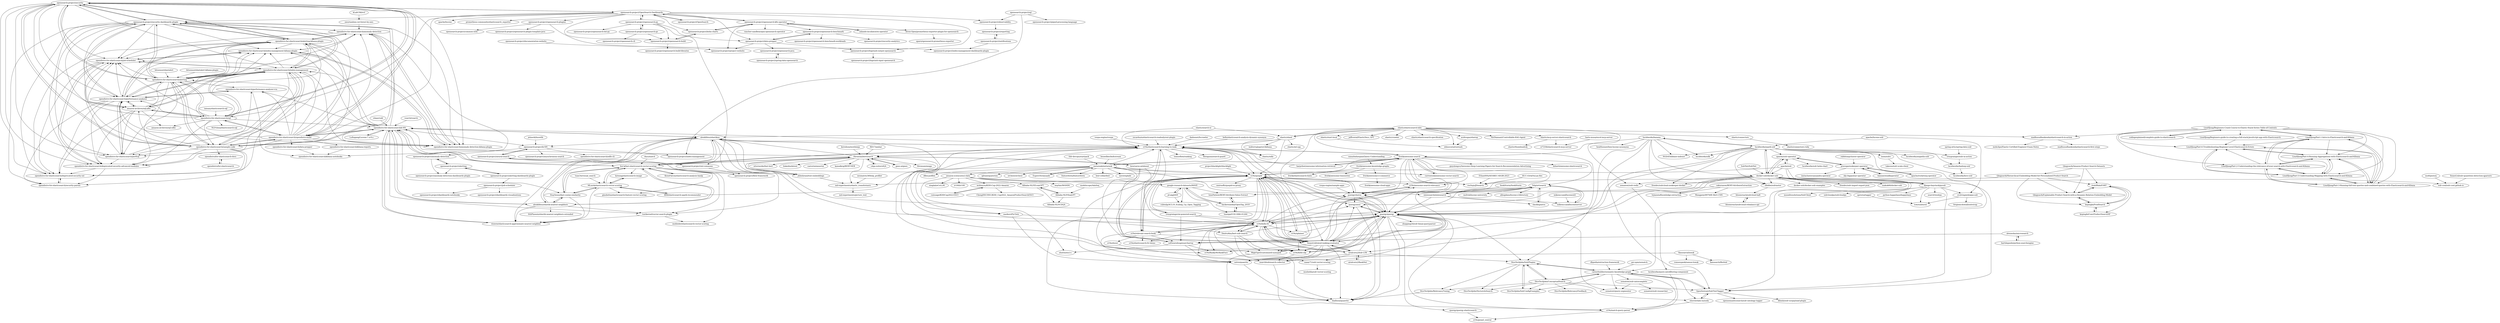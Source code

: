 digraph G {
"opensearch-project/security" -> "opensearch-project/security-dashboards-plugin"
"opensearch-project/security" -> "opendistro-for-elasticsearch/alerting"
"opensearch-project/security" -> "opendistro-for-elasticsearch/alerting-kibana-plugin"
"opensearch-project/security" -> "opendistro-for-elasticsearch/index-management"
"opensearch-project/security" -> "opendistro-for-elasticsearch/sql"
"opensearch-project/security" -> "opendistro-for-elasticsearch/deprecated-security-advanced-modules"
"opensearch-project/security" -> "opendistro-for-elasticsearch/opendistro-build"
"opensearch-project/security" -> "opendistro-for-elasticsearch/sample-code"
"opensearch-project/security" -> "opendistro-for-elasticsearch/performance-analyzer"
"opensearch-project/security" -> "opensearch-project/OpenSearch-Dashboards"
"opensearch-project/security" -> "amazon-archives/sql-jdbc"
"opensearch-project/security" -> "opendistro-for-elasticsearch/job-scheduler"
"opensearch-project/security" -> "opendistro-for-elasticsearch/anomaly-detection-kibana-plugin"
"opensearch-project/security" -> "opendistro-for-elasticsearch/perftop"
"opensearch-project/security" -> "opendistro-for-elasticsearch/deprecated-security-ssl"
"elastic/search-ui" -> "elastic/eland" ["e"=1]
"elastic/search-ui" -> "o19s/elasticsearch-learning-to-rank" ["e"=1]
"vdaas/vald" -> "opendistro-for-elasticsearch/k-NN" ["e"=1]
"banzaicloud/koperator" -> "pravega/zookeeper-operator" ["e"=1]
"pravega/zookeeper-operator" -> "banzaicloud/koperator" ["e"=1]
"pravega/zookeeper-operator" -> "apache/rocketmq-operator" ["e"=1]
"pravega/zookeeper-operator" -> "apache/solr-operator"
"pravega/zookeeper-operator" -> "instaclustr/cassandra-operator" ["e"=1]
"pravega/zookeeper-operator" -> "sky-big/pulsar-operator"
"rabbitmq/cluster-operator" -> "pravega/zookeeper-operator" ["e"=1]
"opendistro-for-elasticsearch/sample-code" -> "opendistro-for-elasticsearch/index-management"
"opendistro-for-elasticsearch/sample-code" -> "opendistro-for-elasticsearch/job-scheduler"
"opendistro-for-elasticsearch/sample-code" -> "opensearch-project/security-dashboards-plugin"
"opendistro-for-elasticsearch/sample-code" -> "opendistro-for-elasticsearch/performance-analyzer"
"opendistro-for-elasticsearch/sample-code" -> "opendistro-for-elasticsearch/opendistro-build"
"opendistro-for-elasticsearch/sample-code" -> "opendistro-for-elasticsearch/alerting-kibana-plugin"
"opendistro-for-elasticsearch/sample-code" -> "opendistro-for-elasticsearch/perftop"
"opendistro-for-elasticsearch/sample-code" -> "opendistro-for-elasticsearch/alerting"
"opendistro-for-elasticsearch/sample-code" -> "opensearch-project/security"
"opendistro-for-elasticsearch/sample-code" -> "opendistro-for-elasticsearch/deprecated-security-advanced-modules"
"opendistro-for-elasticsearch/sample-code" -> "amazon-archives/sql-jdbc"
"opendistro-for-elasticsearch/sample-code" -> "opendistro-for-elasticsearch/deprecated-security-ssl"
"opendistro-for-elasticsearch/sample-code" -> "opendistro-for-elasticsearch/index-management-kibana-plugin"
"opendistro-for-elasticsearch/sample-code" -> "opendistro/for-elasticsearch-docs"
"opendistro-for-elasticsearch/sample-code" -> "opendistro-for-elasticsearch/security-parent"
"zalando-incubator/es-operator" -> "opensearch-project/opensearch-k8s-operator" ["e"=1]
"elastic/eland" -> "elastic/elasticsearch-labs"
"elastic/eland" -> "elastic/ml-cpp"
"elastic/eland" -> "o19s/elasticsearch-learning-to-rank"
"elastic/eland" -> "o19s/quepid"
"elastic/eland" -> "walterra/jupyter2kibana"
"elastic/eland" -> "elastic/rally" ["e"=1]
"kzwang/elasticsearch-image" -> "MLnick/elasticsearch-vector-scoring" ["e"=1]
"cdqa-suite/cdQA" -> "Hironsan/bertsearch" ["e"=1]
"sscarduzio/elasticsearch-readonlyrest-plugin" -> "o19s/elasticsearch-learning-to-rank" ["e"=1]
"StaySense/fast-cosine-similarity" -> "MLnick/elasticsearch-vector-scoring"
"StaySense/fast-cosine-similarity" -> "alexklibisz/elastik-nearest-neighbors"
"StaySense/fast-cosine-similarity" -> "rixwew/elasticsearch-approximate-nearest-neighbor"
"StaySense/fast-cosine-similarity" -> "lior-k/fast-elasticsearch-vector-scoring"
"o19s/awesome-search-relevance" -> "querqy/chorus"
"iamazy/elasticsearch-sql" -> "opendistro-for-elasticsearch/sql" ["e"=1]
"opendistro-for-elasticsearch/sql" -> "amazon-archives/sql-jdbc"
"opendistro-for-elasticsearch/sql" -> "opendistro-for-elasticsearch/alerting"
"opendistro-for-elasticsearch/sql" -> "opendistro-for-elasticsearch/index-management"
"opendistro-for-elasticsearch/sql" -> "opendistro-for-elasticsearch/performance-analyzer"
"opendistro-for-elasticsearch/sql" -> "opensearch-project/security"
"opendistro-for-elasticsearch/sql" -> "opendistro-for-elasticsearch/job-scheduler"
"opendistro-for-elasticsearch/sql" -> "opensearch-project/security-dashboards-plugin"
"opendistro-for-elasticsearch/sql" -> "opendistro-for-elasticsearch/opendistro-build"
"opendistro-for-elasticsearch/sql" -> "opendistro-for-elasticsearch/alerting-kibana-plugin"
"opendistro-for-elasticsearch/sql" -> "opendistro-for-elasticsearch/deprecated-security-advanced-modules"
"opendistro-for-elasticsearch/sql" -> "opendistro-for-elasticsearch/index-management-kibana-plugin"
"opendistro-for-elasticsearch/sql" -> "opendistro-for-elasticsearch/sample-code"
"opendistro-for-elasticsearch/sql" -> "opendistro-for-elasticsearch/k-NN"
"opendistro-for-elasticsearch/sql" -> "NLPchina/elasticsearch-sql" ["e"=1]
"opendistro-for-elasticsearch/sql" -> "amazon-archives/sql-odbc"
"jelmerk/hnswlib" -> "opensearch-project/k-NN" ["e"=1]
"gnes-ai/gnes" -> "Hironsan/bertsearch" ["e"=1]
"lior-k/fast-elasticsearch-vector-scoring" -> "MLnick/elasticsearch-vector-scoring"
"lior-k/fast-elasticsearch-vector-scoring" -> "StaySense/fast-cosine-similarity"
"lior-k/fast-elasticsearch-vector-scoring" -> "alexklibisz/elastik-nearest-neighbors"
"lior-k/fast-elasticsearch-vector-scoring" -> "opendistro-for-elasticsearch/k-NN"
"lior-k/fast-elasticsearch-vector-scoring" -> "textkernel/vector-search-plugin"
"lior-k/fast-elasticsearch-vector-scoring" -> "alexklibisz/elastiknn"
"lior-k/fast-elasticsearch-vector-scoring" -> "o19s/elasticsearch-learning-to-rank"
"lior-k/fast-elasticsearch-vector-scoring" -> "muhleder/elasticsearch-vector-scoring"
"lior-k/fast-elasticsearch-vector-scoring" -> "ginobefun/elasticsearch-feature-vector-scoring"
"lior-k/fast-elasticsearch-vector-scoring" -> "kzwang/elasticsearch-image" ["e"=1]
"lior-k/fast-elasticsearch-vector-scoring" -> "Hironsan/bertsearch"
"lior-k/fast-elasticsearch-vector-scoring" -> "jtibshirani/text-embeddings"
"lior-k/fast-elasticsearch-vector-scoring" -> "KennFalcon/elasticsearch-analysis-hanlp" ["e"=1]
"alexklibisz/elastik-nearest-neighbors" -> "StaySense/fast-cosine-similarity"
"alexklibisz/elastik-nearest-neighbors" -> "textkernel/vector-search-plugin"
"alexklibisz/elastik-nearest-neighbors" -> "SthPhoenix/elastik-nearest-neighbors-extended"
"alexklibisz/elastik-nearest-neighbors" -> "opendistro-for-elasticsearch/k-NN"
"alexklibisz/elastik-nearest-neighbors" -> "alexklibisz/elastiknn"
"alexklibisz/elastik-nearest-neighbors" -> "rixwew/elasticsearch-approximate-nearest-neighbor"
"alexklibisz/elastik-nearest-neighbors" -> "lior-k/fast-elasticsearch-vector-scoring"
"vearch/vearch" -> "opendistro-for-elasticsearch/k-NN" ["e"=1]
"QingyaoAi/Amazon-Product-Search-Datasets" -> "utahIRlab/ESRT"
"QingyaoAi/Amazon-Product-Search-Datasets" -> "QingyaoAi/Hierarchical-Embedding-Model-for-Personalized-Product-Search"
"QingyaoAi/Amazon-Product-Search-Datasets" -> "QingyaoAi/Explainable-Product-Search-with-a-Dynamic-Relation-Embedding-Model"
"sakuranew/BERT-AttributeExtraction" -> "lvjianxin/Knowledge-extraction"
"sakuranew/BERT-AttributeExtraction" -> "lonePatient/BERT-Attribute-Value-Extract"
"sakuranew/BERT-AttributeExtraction" -> "Wangpeiyi9979/IE-Bert-CNN" ["e"=1]
"o19s/hello-ltr" -> "querqy/querqy"
"o19s/hello-ltr" -> "mitre/quaerite"
"o19s/hello-ltr" -> "o19s/elasticsearch-ltr-demo"
"o19s/hello-ltr" -> "tballison/quaerite"
"o19s/hello-ltr" -> "airalcorn2/Solr-LTR"
"o19s/hello-ltr" -> "SeaseLtd/rated-ranking-evaluator"
"o19s/hello-ltr" -> "o19s/RankyMcRankFace"
"o19s/hello-ltr" -> "o19s/quepid"
"o19s/hello-ltr" -> "o19s/hello-nlp"
"o19s/hello-ltr" -> "o19s/splainer"
"o19s/hello-ltr" -> "o19s/relevant-search-book"
"o19s/hello-ltr" -> "querqy/chorus"
"o19s/hello-ltr" -> "DmitryKey/bert-solr-search"
"o19s/hello-ltr" -> "querqy/smui"
"lucidworks/banana" -> "lucidworks/silk"
"lucidworks/banana" -> "lucidworks/spark-solr"
"lucidworks/banana" -> "NGDATA/hbase-indexer" ["e"=1]
"lucidworks/banana" -> "docker-solr/docker-solr"
"lucidworks/banana" -> "tflobbe/solrmeter"
"lucidworks/banana" -> "DiceTechJobs/SolrPlugins"
"lucidworks/banana" -> "OpenSextant/SolrTextTagger"
"lucidworks/banana" -> "healthonnet/hon-lucene-synonyms"
"lucidworks/banana" -> "sematext/solr-redis"
"kLabUM/rrcf" -> "aws/random-cut-forest-by-aws" ["e"=1]
"apresta/tagger" -> "tow/sunburnt" ["e"=1]
"LuXugang/Lucene-7.x-9.x" -> "opendistro-for-elasticsearch/k-NN" ["e"=1]
"flaxsearch/luwak" -> "romseygeek/samza-luwak"
"flaxsearch/luwak" -> "mitre/quaerite"
"flaxsearch/luwak" -> "flaxsearch/BioSolr"
"opendistro-for-elasticsearch/index-management" -> "opendistro-for-elasticsearch/job-scheduler"
"opendistro-for-elasticsearch/index-management" -> "opendistro-for-elasticsearch/index-management-kibana-plugin"
"opendistro-for-elasticsearch/index-management" -> "opendistro-for-elasticsearch/alerting-kibana-plugin"
"opendistro-for-elasticsearch/index-management" -> "opendistro-for-elasticsearch/performance-analyzer"
"opendistro-for-elasticsearch/index-management" -> "opendistro-for-elasticsearch/anomaly-detection-kibana-plugin"
"opendistro-for-elasticsearch/index-management" -> "opendistro-for-elasticsearch/alerting"
"opendistro-for-elasticsearch/index-management" -> "opendistro-for-elasticsearch/deprecated-security-advanced-modules"
"opendistro-for-elasticsearch/index-management" -> "opensearch-project/security-dashboards-plugin"
"opendistro-for-elasticsearch/index-management" -> "amazon-archives/sql-jdbc"
"opendistro-for-elasticsearch/index-management" -> "opendistro-for-elasticsearch/perftop"
"opendistro-for-elasticsearch/index-management" -> "opendistro-for-elasticsearch/deprecated-security-ssl"
"opendistro-for-elasticsearch/index-management" -> "opendistro-for-elasticsearch/sample-code"
"apache/solr-operator" -> "lucidworks/solr-helm-chart"
"apache/solr-operator" -> "pravega/zookeeper-operator"
"apache/solr-operator" -> "docker-solr/docker-solr"
"apache/solr-operator" -> "apache/solr" ["e"=1]
"opendistro-for-elasticsearch/deprecated-security-advanced-modules" -> "opendistro-for-elasticsearch/security-parent"
"opendistro-for-elasticsearch/deprecated-security-advanced-modules" -> "opendistro-for-elasticsearch/job-scheduler"
"opendistro-for-elasticsearch/deprecated-security-advanced-modules" -> "opendistro-for-elasticsearch/deprecated-security-ssl"
"o19s/quepid" -> "querqy/querqy"
"o19s/quepid" -> "querqy/chorus"
"o19s/quepid" -> "SeaseLtd/rated-ranking-evaluator"
"o19s/quepid" -> "o19s/splainer"
"o19s/quepid" -> "o19s/hello-nlp"
"o19s/quepid" -> "o19s/hello-ltr"
"o19s/quepid" -> "querqy/smui"
"o19s/quepid" -> "mitre/quaerite"
"o19s/quepid" -> "tballison/quaerite"
"o19s/quepid" -> "o19s/relevant-search-book"
"o19s/quepid" -> "softwaredoug/searcharray"
"o19s/quepid" -> "smirnoffs/quepid-es-proxy"
"o19s/quepid" -> "treygrainger/ai-powered-search"
"o19s/quepid" -> "DmitryKey/bert-solr-search"
"o19s/quepid" -> "o19s/awesome-search-relevance"
"vespa-engine/sample-apps" -> "querqy/chorus" ["e"=1]
"amazon-archives/sql-jdbc" -> "opendistro-for-elasticsearch/job-scheduler"
"amazon-archives/sql-jdbc" -> "amazon-archives/sql-odbc"
"amazon-archives/sql-jdbc" -> "opendistro-for-elasticsearch/deprecated-security-advanced-modules"
"amazon-archives/sql-jdbc" -> "opendistro-for-elasticsearch/index-management-kibana-plugin"
"amazon-archives/sql-jdbc" -> "opendistro-for-elasticsearch/sql"
"amazon-archives/sql-jdbc" -> "opendistro-for-elasticsearch/perftop"
"amazon-archives/sql-jdbc" -> "opendistro-for-elasticsearch/deprecated-security-ssl"
"amazon-archives/sql-jdbc" -> "opendistro-for-elasticsearch/index-management"
"amazon-archives/sql-jdbc" -> "opendistro-for-elasticsearch/performance-analyzer"
"QingyaoAi/Hierarchical-Embedding-Model-for-Personalized-Product-Search" -> "QingyaoAi/Explainable-Product-Search-with-a-Dynamic-Relation-Embedding-Model"
"QingyaoAi/Hierarchical-Embedding-Model-for-Personalized-Product-Search" -> "kepingbi/ProdSearch"
"QingyaoAi/Hierarchical-Embedding-Model-for-Personalized-Product-Search" -> "utahIRlab/ESRT"
"QingyaoAi/Hierarchical-Embedding-Model-for-Personalized-Product-Search" -> "rucliujn/JDsearch"
"apache/rocketmq-operator" -> "pravega/zookeeper-operator" ["e"=1]
"airalcorn2/Solr-LTR" -> "o19s/hello-ltr"
"airalcorn2/Solr-LTR" -> "mitre/quaerite"
"airalcorn2/Solr-LTR" -> "querqy/querqy"
"airalcorn2/Solr-LTR" -> "saaay71/solr-vector-scoring"
"airalcorn2/Solr-LTR" -> "SeaseLtd/rated-ranking-evaluator"
"airalcorn2/Solr-LTR" -> "airalcorn2/RankNet" ["e"=1]
"airalcorn2/Solr-LTR" -> "DiceTechJobs/SolrPlugins"
"opendistro-for-elasticsearch/alerting" -> "opendistro-for-elasticsearch/alerting-kibana-plugin"
"opendistro-for-elasticsearch/alerting" -> "opensearch-project/security-dashboards-plugin"
"opendistro-for-elasticsearch/alerting" -> "opendistro-for-elasticsearch/index-management"
"opendistro-for-elasticsearch/alerting" -> "opendistro-for-elasticsearch/performance-analyzer"
"opendistro-for-elasticsearch/alerting" -> "opensearch-project/security"
"opendistro-for-elasticsearch/alerting" -> "amazon-archives/sql-jdbc"
"opendistro-for-elasticsearch/alerting" -> "opendistro-for-elasticsearch/job-scheduler"
"opendistro-for-elasticsearch/alerting" -> "opendistro-for-elasticsearch/sql"
"opendistro-for-elasticsearch/alerting" -> "opendistro-for-elasticsearch/anomaly-detection"
"opendistro-for-elasticsearch/alerting" -> "opendistro-for-elasticsearch/deprecated-security-advanced-modules"
"opendistro-for-elasticsearch/alerting" -> "opendistro-for-elasticsearch/anomaly-detection-kibana-plugin"
"opendistro-for-elasticsearch/alerting" -> "opendistro-for-elasticsearch/index-management-kibana-plugin"
"opendistro-for-elasticsearch/alerting" -> "opendistro-for-elasticsearch/sample-code"
"opendistro-for-elasticsearch/alerting" -> "opendistro-for-elasticsearch/perftop"
"opendistro-for-elasticsearch/alerting" -> "opendistro-for-elasticsearch/performance-analyzer-rca"
"opendistro-for-elasticsearch/alerting-kibana-plugin" -> "opendistro-for-elasticsearch/alerting"
"opendistro-for-elasticsearch/alerting-kibana-plugin" -> "opensearch-project/security-dashboards-plugin"
"opendistro-for-elasticsearch/alerting-kibana-plugin" -> "opendistro-for-elasticsearch/index-management"
"opendistro-for-elasticsearch/alerting-kibana-plugin" -> "opendistro-for-elasticsearch/anomaly-detection"
"opendistro-for-elasticsearch/alerting-kibana-plugin" -> "opendistro-for-elasticsearch/deprecated-security-ssl"
"opendistro-for-elasticsearch/alerting-kibana-plugin" -> "opendistro-for-elasticsearch/job-scheduler"
"opendistro-for-elasticsearch/alerting-kibana-plugin" -> "opendistro-for-elasticsearch/performance-analyzer"
"opendistro-for-elasticsearch/alerting-kibana-plugin" -> "opendistro-for-elasticsearch/index-management-kibana-plugin"
"opendistro-for-elasticsearch/alerting-kibana-plugin" -> "opensearch-project/security"
"opendistro-for-elasticsearch/alerting-kibana-plugin" -> "opendistro-for-elasticsearch/anomaly-detection-kibana-plugin"
"opensearch-project/security-dashboards-plugin" -> "opensearch-project/security"
"opensearch-project/security-dashboards-plugin" -> "opendistro-for-elasticsearch/alerting-kibana-plugin"
"opensearch-project/security-dashboards-plugin" -> "opendistro-for-elasticsearch/alerting"
"opensearch-project/security-dashboards-plugin" -> "opendistro-for-elasticsearch/deprecated-security-advanced-modules"
"opensearch-project/security-dashboards-plugin" -> "opendistro-for-elasticsearch/index-management"
"opensearch-project/security-dashboards-plugin" -> "opendistro-for-elasticsearch/performance-analyzer"
"opensearch-project/security-dashboards-plugin" -> "opendistro-for-elasticsearch/job-scheduler"
"opensearch-project/security-dashboards-plugin" -> "opendistro-for-elasticsearch/sample-code"
"opensearch-project/security-dashboards-plugin" -> "opendistro-for-elasticsearch/deprecated-security-ssl"
"opensearch-project/security-dashboards-plugin" -> "opendistro-for-elasticsearch/perftop"
"opensearch-project/security-dashboards-plugin" -> "opendistro-for-elasticsearch/anomaly-detection-kibana-plugin"
"opensearch-project/security-dashboards-plugin" -> "opendistro-for-elasticsearch/index-management-kibana-plugin"
"opensearch-project/security-dashboards-plugin" -> "opendistro-for-elasticsearch/security-parent"
"opensearch-project/security-dashboards-plugin" -> "amazon-archives/sql-jdbc"
"opensearch-project/security-dashboards-plugin" -> "opendistro-for-elasticsearch/anomaly-detection"
"opendistro-for-elasticsearch/opendistro-build" -> "opendistro-for-elasticsearch/sample-code"
"opendistro-for-elasticsearch/opendistro-build" -> "opendistro-for-elasticsearch/index-management"
"opendistro-for-elasticsearch/opendistro-build" -> "opensearch-project/security"
"opendistro-for-elasticsearch/opendistro-build" -> "opensearch-project/security-dashboards-plugin"
"opendistro-for-elasticsearch/opendistro-build" -> "opendistro-for-elasticsearch/anomaly-detection"
"opendistro-for-elasticsearch/opendistro-build" -> "opendistro-for-elasticsearch/anomaly-detection-kibana-plugin"
"opendistro-for-elasticsearch/opendistro-build" -> "opendistro-for-elasticsearch/sql"
"opendistro-for-elasticsearch/opendistro-build" -> "opendistro-for-elasticsearch/performance-analyzer-rca"
"opendistro-for-elasticsearch/opendistro-build" -> "opendistro-for-elasticsearch/perftop"
"opendistro-for-elasticsearch/opendistro-build" -> "opendistro-for-elasticsearch/alerting-kibana-plugin"
"opendistro-for-elasticsearch/opendistro-build" -> "opendistro-for-elasticsearch/k-NN"
"opendistro-for-elasticsearch/opendistro-build" -> "opendistro-for-elasticsearch/performance-analyzer"
"opendistro-for-elasticsearch/opendistro-build" -> "opendistro-for-elasticsearch/kibana-reports"
"opendistro-for-elasticsearch/opendistro-build" -> "opendistro-for-elasticsearch/alerting"
"opendistro-for-elasticsearch/opendistro-build" -> "opendistro-for-elasticsearch/data-prepper"
"textkernel/vector-search-plugin" -> "muhleder/elasticsearch-vector-scoring"
"textkernel/vector-search-plugin" -> "rixwew/elasticsearch-approximate-nearest-neighbor"
"opendistro/for-elasticsearch-docs" -> "opendistro/for-elasticsearch"
"rixwew/elasticsearch-approximate-nearest-neighbor" -> "opendistro-for-elasticsearch/k-NN"
"opendistro-for-elasticsearch/k-NN" -> "alexklibisz/elastiknn"
"opendistro-for-elasticsearch/k-NN" -> "rixwew/elasticsearch-approximate-nearest-neighbor"
"opendistro-for-elasticsearch/k-NN" -> "opendistro-for-elasticsearch/index-management-kibana-plugin"
"opendistro-for-elasticsearch/k-NN" -> "alexklibisz/elastik-nearest-neighbors"
"opendistro-for-elasticsearch/k-NN" -> "opendistro-for-elasticsearch/anomaly-detection-kibana-plugin"
"opendistro-for-elasticsearch/k-NN" -> "opendistro-for-elasticsearch/index-management"
"opendistro-for-elasticsearch/k-NN" -> "opendistro-for-elasticsearch/job-scheduler"
"opendistro-for-elasticsearch/k-NN" -> "opensearch-project/k-NN"
"opendistro-for-elasticsearch/k-NN" -> "textkernel/vector-search-plugin"
"opendistro-for-elasticsearch/k-NN" -> "StaySense/fast-cosine-similarity"
"opendistro-for-elasticsearch/k-NN" -> "lior-k/fast-elasticsearch-vector-scoring"
"opendistro-for-elasticsearch/k-NN" -> "opendistro-for-elasticsearch/anomaly-detection"
"opendistro-for-elasticsearch/k-NN" -> "LuXugang/Lucene-7.x-9.x" ["e"=1]
"opendistro-for-elasticsearch/k-NN" -> "opendistro-for-elasticsearch/opendistro-build"
"opendistro-for-elasticsearch/k-NN" -> "opendistro-for-elasticsearch/performance-analyzer-rca"
"sanazbahargam/Query-Understanding" -> "frutik/awesome-knowledge-graphs"
"mitre/quaerite" -> "tballison/quaerite"
"jtibshirani/text-embeddings" -> "Hironsan/bertsearch"
"jtibshirani/text-embeddings" -> "md-experiments/elastic_transformers"
"jtibshirani/text-embeddings" -> "opendistro-for-elasticsearch/k-NN"
"inoio/solrs" -> "takezoe/solr-scala-client"
"opendistro-for-elasticsearch/index-management-kibana-plugin" -> "opendistro-for-elasticsearch/job-scheduler"
"opendistro-for-elasticsearch/index-management-kibana-plugin" -> "opendistro-for-elasticsearch/anomaly-detection-kibana-plugin"
"opendistro-for-elasticsearch/performance-analyzer" -> "opendistro-for-elasticsearch/perftop"
"opendistro-for-elasticsearch/performance-analyzer" -> "opendistro-for-elasticsearch/job-scheduler"
"opendistro-for-elasticsearch/performance-analyzer" -> "opendistro-for-elasticsearch/performance-analyzer-rca"
"opendistro-for-elasticsearch/performance-analyzer" -> "opendistro-for-elasticsearch/deprecated-security-advanced-modules"
"opendistro-for-elasticsearch/performance-analyzer" -> "opendistro-for-elasticsearch/index-management"
"opendistro-for-elasticsearch/performance-analyzer" -> "opendistro-for-elasticsearch/alerting-kibana-plugin"
"opendistro-for-elasticsearch/performance-analyzer" -> "opendistro-for-elasticsearch/alerting"
"opendistro-for-elasticsearch/performance-analyzer" -> "opendistro-for-elasticsearch/deprecated-security-ssl"
"opendistro-for-elasticsearch/performance-analyzer" -> "amazon-archives/sql-jdbc"
"opendistro-for-elasticsearch/performance-analyzer" -> "opensearch-project/security-dashboards-plugin"
"opendistro-for-elasticsearch/performance-analyzer" -> "opendistro-for-elasticsearch/index-management-kibana-plugin"
"opendistro-for-elasticsearch/performance-analyzer" -> "opendistro-for-elasticsearch/security-parent"
"opendistro-for-elasticsearch/perftop" -> "opendistro-for-elasticsearch/performance-analyzer"
"opendistro-for-elasticsearch/perftop" -> "opendistro-for-elasticsearch/job-scheduler"
"opendistro-for-elasticsearch/perftop" -> "opendistro-for-elasticsearch/deprecated-security-advanced-modules"
"opendistro-for-elasticsearch/perftop" -> "opendistro-for-elasticsearch/performance-analyzer-rca"
"opendistro-for-elasticsearch/deprecated-security-ssl" -> "opendistro-for-elasticsearch/security-parent"
"opendistro-for-elasticsearch/job-scheduler" -> "opendistro-for-elasticsearch/index-management-kibana-plugin"
"opendistro-for-elasticsearch/job-scheduler" -> "opendistro-for-elasticsearch/deprecated-security-advanced-modules"
"opendistro-for-elasticsearch/job-scheduler" -> "opendistro-for-elasticsearch/deprecated-security-ssl"
"opendistro-for-elasticsearch/job-scheduler" -> "opendistro-for-elasticsearch/index-management"
"opendistro/for-elasticsearch" -> "opendistro/for-elasticsearch-docs"
"searchhub/search-collector" -> "o19s/match-query-parser"
"SeaseLtd/rated-ranking-evaluator" -> "querqy/querqy"
"SeaseLtd/rated-ranking-evaluator" -> "mitre/quaerite"
"SeaseLtd/rated-ranking-evaluator" -> "o19s/quepid"
"SeaseLtd/rated-ranking-evaluator" -> "searchhub/search-collector"
"SeaseLtd/rated-ranking-evaluator" -> "o19s/hello-ltr"
"SeaseLtd/rated-ranking-evaluator" -> "tballison/quaerite"
"SeaseLtd/rated-ranking-evaluator" -> "o19s/RankyMcRankFace"
"SeaseLtd/rated-ranking-evaluator" -> "o19s/hello-nlp"
"SeaseLtd/rated-ranking-evaluator" -> "o19s/awesome-search-relevance"
"SeaseLtd/rated-ranking-evaluator" -> "querqy/chorus"
"SeaseLtd/rated-ranking-evaluator" -> "querqy/smui"
"SeaseLtd/rated-ranking-evaluator" -> "MighTguY/customized-symspell"
"SeaseLtd/rated-ranking-evaluator" -> "airalcorn2/Solr-LTR"
"querqy/smui" -> "tballison/quaerite"
"querqy/smui" -> "querqy/querqy"
"lumiqai/UOI-1806.01264" -> "hackerxiaobai/OpenTag_2019"
"SeaseLtd/solr-quantities-detection-qparsers" -> "solr-cool/solr-cool.github.io"
"opendistro-for-elasticsearch/security-parent" -> "opendistro-for-elasticsearch/deprecated-security-ssl"
"opendistro-for-elasticsearch/anomaly-detection" -> "opendistro-for-elasticsearch/anomaly-detection-kibana-plugin"
"opendistro-for-elasticsearch/anomaly-detection" -> "opendistro-for-elasticsearch/kibana-notebooks"
"opendistro-for-elasticsearch/anomaly-detection" -> "opendistro-for-elasticsearch/alerting-kibana-plugin"
"opendistro-for-elasticsearch/anomaly-detection" -> "opendistro-for-elasticsearch/job-scheduler"
"opendistro-for-elasticsearch/anomaly-detection" -> "opendistro-for-elasticsearch/index-management-kibana-plugin"
"Hironsan/bertsearch" -> "koursaros-ai/nboost" ["e"=1]
"Hironsan/bertsearch" -> "jtibshirani/text-embeddings"
"Hironsan/bertsearch" -> "gnes-ai/gnes" ["e"=1]
"Hironsan/bertsearch" -> "md-experiments/elastic_transformers"
"Hironsan/bertsearch" -> "alexklibisz/elastiknn"
"Hironsan/bertsearch" -> "o19s/elasticsearch-learning-to-rank"
"Hironsan/bertsearch" -> "opendistro-for-elasticsearch/k-NN"
"Hironsan/bertsearch" -> "Hironsan/anago" ["e"=1]
"Hironsan/bertsearch" -> "utterworks/fast-bert" ["e"=1]
"Hironsan/bertsearch" -> "linkedin/detext" ["e"=1]
"Hironsan/bertsearch" -> "lior-k/fast-elasticsearch-vector-scoring"
"Hironsan/bertsearch" -> "castorini/anserini" ["e"=1]
"Hironsan/bertsearch" -> "kamalkraj/BERT-NER" ["e"=1]
"Hironsan/bertsearch" -> "cdqa-suite/cdQA" ["e"=1]
"Hironsan/bertsearch" -> "DmitryKey/bert-solr-search"
"koursaros-ai/nboost" -> "Hironsan/bertsearch" ["e"=1]
"koursaros-ai/nboost" -> "md-experiments/elastic_transformers" ["e"=1]
"koursaros-ai/nboost" -> "MighTguY/customized-symspell" ["e"=1]
"koursaros-ai/nboost" -> "SeaseLtd/rated-ranking-evaluator" ["e"=1]
"koursaros-ai/nboost" -> "o19s/elasticsearch-learning-to-rank" ["e"=1]
"Yelp/nrtsearch" -> "mikemccand/luceneserver"
"Yelp/nrtsearch" -> "nixiesearch/nixiesearch"
"Yelp/nrtsearch" -> "msfroh/lucene-university"
"Yelp/nrtsearch" -> "slackhq/astra"
"Yelp/nrtsearch" -> "albogdano/lucene-s3directory"
"Yelp/nrtsearch" -> "querqy/chorus"
"Yelp/nrtsearch" -> "querqy/querqy"
"django-haystack/pysolr" -> "tow/sunburnt"
"django-haystack/pysolr" -> "docker-solr/docker-solr"
"django-haystack/pysolr" -> "search5/solrpy"
"django-haystack/pysolr" -> "evolvingweb/ajax-solr"
"django-haystack/pysolr" -> "moonlitesolutions/SolrClient"
"django-haystack/pysolr" -> "OpenSextant/SolrTextTagger"
"django-haystack/pysolr" -> "solrcloudpy/solrcloudpy"
"django-haystack/pysolr" -> "python-happybase/happybase" ["e"=1]
"metarank/metarank" -> "frutik/awesome-search"
"metarank/metarank" -> "nixiesearch/nixiesearch"
"metarank/metarank" -> "o19s/elasticsearch-learning-to-rank"
"metarank/metarank" -> "EsperoTech/yaade" ["e"=1]
"metarank/metarank" -> "o19s/quepid"
"metarank/metarank" -> "currentslab/awesome-vector-search" ["e"=1]
"metarank/metarank" -> "featureform/featureform" ["e"=1]
"metarank/metarank" -> "beir-cellar/beir" ["e"=1]
"metarank/metarank" -> "amazon-science/esci-data"
"metarank/metarank" -> "naver/splade" ["e"=1]
"metarank/metarank" -> "SeaseLtd/rated-ranking-evaluator"
"metarank/metarank" -> "dflex-js/dflex" ["e"=1]
"metarank/metarank" -> "qdrant/quaterion" ["e"=1]
"metarank/metarank" -> "markovi/PyClick" ["e"=1]
"metarank/metarank" -> "orchest/orchest" ["e"=1]
"markovi/PyClick" -> "o19s/hello-ltr" ["e"=1]
"markovi/PyClick" -> "mitre/quaerite" ["e"=1]
"alexklibisz/elastiknn" -> "opendistro-for-elasticsearch/k-NN"
"alexklibisz/elastiknn" -> "alexklibisz/elastik-nearest-neighbors"
"alexklibisz/elastiknn" -> "opensearch-project/k-NN"
"alexklibisz/elastiknn" -> "rixwew/elasticsearch-approximate-nearest-neighbor"
"alexklibisz/elastiknn" -> "o19s/quepid"
"alexklibisz/elastiknn" -> "o19s/hello-nlp"
"alexklibisz/elastiknn" -> "textkernel/vector-search-plugin"
"alexklibisz/elastiknn" -> "o19s/hello-ltr"
"alexklibisz/elastiknn" -> "lior-k/fast-elasticsearch-vector-scoring"
"alexklibisz/elastiknn" -> "o19s/elasticsearch-learning-to-rank"
"alexklibisz/elastiknn" -> "StaySense/fast-cosine-similarity"
"alexklibisz/elastiknn" -> "querqy/querqy"
"bartdegoede/python-searchengine" -> "alexmolas/microsearch"
"treygrainger/ai-powered-search" -> "o19s/quepid"
"treygrainger/ai-powered-search" -> "o19s/hello-ltr"
"treygrainger/ai-powered-search" -> "softwaredoug/searcharray"
"treygrainger/ai-powered-search" -> "SeaseLtd/rated-ranking-evaluator"
"md-experiments/elastic_transformers" -> "md-experiments/picture_text"
"lucidworks/spark-solr" -> "lucidworks/banana"
"lucidworks/spark-solr" -> "lucidworks/hive-solr"
"lucidworks/spark-solr" -> "lucidworks/hadoop-solr"
"lucidworks/spark-solr" -> "docker-solr/docker-solr"
"lucidworks/spark-solr" -> "querqy/querqy"
"lucidworks/spark-solr" -> "NGDATA/hbase-indexer" ["e"=1]
"lucidworks/spark-solr" -> "treygrainger/solr-in-action"
"lucidworks/spark-solr" -> "apache/solr-operator"
"lucidworks/spark-solr" -> "tflobbe/solrmeter"
"lucidworks/spark-solr" -> "lucidworks/zeppelin-solr"
"lucidworks/spark-solr" -> "inoio/solrs"
"lucidworks/spark-solr" -> "OpenSextant/SolrTextTagger"
"lucidworks/spark-solr" -> "airalcorn2/Solr-LTR"
"lucidworks/spark-solr" -> "lucidworks/silk"
"lucidworks/spark-solr" -> "freedev/solrcloud-zookeeper-docker"
"utahIRlab/ESRT" -> "QingyaoAi/Explainable-Product-Search-with-a-Dynamic-Relation-Embedding-Model"
"utahIRlab/ESRT" -> "kepingbi/ProdSearch"
"utahIRlab/ESRT" -> "kepingbi/ConvProductSearchNF"
"frutik/awesome-search" -> "o19s/hello-ltr"
"frutik/awesome-search" -> "o19s/quepid"
"frutik/awesome-search" -> "querqy/querqy"
"frutik/awesome-search" -> "o19s/elasticsearch-learning-to-rank"
"frutik/awesome-search" -> "querqy/chorus"
"frutik/awesome-search" -> "softwaredoug/searcharray"
"frutik/awesome-search" -> "guyulongcs/Awesome-Deep-Learning-Papers-for-Search-Recommendation-Advertising" ["e"=1]
"frutik/awesome-search" -> "metarank/metarank"
"frutik/awesome-search" -> "o19s/awesome-search-relevance"
"frutik/awesome-search" -> "dzharii/awesome-elasticsearch" ["e"=1]
"frutik/awesome-search" -> "SeaseLtd/rated-ranking-evaluator"
"frutik/awesome-search" -> "frutik/awesome-knowledge-graphs"
"frutik/awesome-search" -> "Yelp/nrtsearch"
"frutik/awesome-search" -> "harpribot/awesome-information-retrieval" ["e"=1]
"frutik/awesome-search" -> "currentslab/awesome-vector-search" ["e"=1]
"o19s/hello-nlp" -> "querqy/querqy"
"o19s/hello-nlp" -> "searchhub/search-collector"
"kepingbi/ConvProductSearchNF" -> "kepingbi/ProdSearch"
"querqy/chorus" -> "querqy/querqy"
"querqy/chorus" -> "o19s/quepid"
"querqy/chorus" -> "o19s/awesome-search-relevance"
"querqy/chorus" -> "tballison/quaerite"
"querqy/chorus" -> "querqy/smui"
"aws/random-cut-forest-by-aws" -> "opendistro-for-elasticsearch/anomaly-detection"
"lonePatient/BERT-Attribute-Value-Extract" -> "hackerxiaobai/OpenTag_2019"
"slackhq/astra" -> "Yelp/nrtsearch"
"opendistro-for-elasticsearch/kibana-reports" -> "opendistro-for-elasticsearch/kibana-notebooks"
"DmitryKey/bert-solr-search" -> "o19s/hello-nlp"
"DmitryKey/bert-solr-search" -> "o19s/hello-ltr"
"DmitryKey/bert-solr-search" -> "querqy/querqy"
"DmitryKey/bert-solr-search" -> "saaay71/solr-vector-scoring"
"DmitryKey/bert-solr-search" -> "MighTguY/customized-symspell"
"QingyaoAi/Explainable-Product-Search-with-a-Dynamic-Relation-Embedding-Model" -> "utahIRlab/ESRT"
"QingyaoAi/Explainable-Product-Search-with-a-Dynamic-Relation-Embedding-Model" -> "kepingbi/ProdSearch"
"frutik/awesome-knowledge-graphs" -> "frutik/awesome-timeseries"
"frutik/awesome-knowledge-graphs" -> "frutik/awesome-e-commerce"
"frutik/awesome-knowledge-graphs" -> "frutik/elasticsearch-hints"
"o19s/splainer" -> "o19s/quepid"
"o19s/splainer" -> "querqy/querqy"
"jd-aig/JAVE" -> "cubenlp/ACL19_Scaling_Up_Open_Tagging"
"jd-aig/JAVE" -> "google-research-datasets/MAVE"
"MighTguY/customized-symspell" -> "tballison/quaerite"
"MighTguY/customized-symspell" -> "querqy/querqy"
"neomatrix369/nlp_profiler" -> "md-experiments/elastic_transformers" ["e"=1]
"querqy/querqy" -> "o19s/quepid"
"querqy/querqy" -> "querqy/smui"
"querqy/querqy" -> "mitre/quaerite"
"querqy/querqy" -> "SeaseLtd/rated-ranking-evaluator"
"querqy/querqy" -> "querqy/chorus"
"querqy/querqy" -> "o19s/hello-ltr"
"querqy/querqy" -> "searchhub/search-collector"
"querqy/querqy" -> "o19s/hello-nlp"
"querqy/querqy" -> "shopping24/solr-bmax-queryparser"
"querqy/querqy" -> "MighTguY/customized-symspell"
"querqy/querqy" -> "DiceTechJobs/SolrPlugins"
"querqy/querqy" -> "sematext/query-segmenter"
"querqy/querqy" -> "o19s/match-query-parser"
"querqy/querqy" -> "tballison/quaerite"
"querqy/querqy" -> "querqy/querqy-elasticsearch"
"opendistro-for-elasticsearch/anomaly-detection-kibana-plugin" -> "opendistro-for-elasticsearch/anomaly-detection"
"opendistro-for-elasticsearch/anomaly-detection-kibana-plugin" -> "opendistro-for-elasticsearch/index-management-kibana-plugin"
"nsoft/jesterj" -> "solr-cool/solr-cool.github.io"
"hackerxiaobai/OpenTag_2019" -> "lonePatient/BERT-Attribute-Value-Extract"
"hackerxiaobai/OpenTag_2019" -> "lumiqai/UOI-1806.01264"
"hackerxiaobai/OpenTag_2019" -> "google-research-datasets/MAVE"
"opendistro-for-elasticsearch/data-prepper" -> "opendistro-for-elasticsearch/kibana-notebooks"
"opendistro-for-elasticsearch/performance-analyzer-rca" -> "opendistro-for-elasticsearch/kibana-notebooks"
"opendistro-for-elasticsearch/performance-analyzer-rca" -> "opendistro-for-elasticsearch/performance-analyzer"
"kepingbi/ProdSearch" -> "kepingbi/ConvProductSearchNF"
"kepingbi/ProdSearch" -> "utahIRlab/ESRT"
"kepingbi/ProdSearch" -> "QingyaoAi/Explainable-Product-Search-with-a-Dynamic-Relation-Embedding-Model"
"querqy/querqy-elasticsearch" -> "o19s/grand_central"
"sematext/solr-redis" -> "lucidworks/query-autofiltering-component"
"opensearch-project/OpenSearch" -> "opensearch-project/OpenSearch-Dashboards" ["e"=1]
"opensearch-project/OpenSearch-Dashboards" -> "opensearch-project/OpenSearch" ["e"=1]
"opensearch-project/OpenSearch-Dashboards" -> "opensearch-project/security"
"opensearch-project/OpenSearch-Dashboards" -> "opensearch-project/opensearch-py"
"opensearch-project/OpenSearch-Dashboards" -> "opensearch-project/security-dashboards-plugin"
"opensearch-project/OpenSearch-Dashboards" -> "opensearch-project/data-prepper"
"opensearch-project/OpenSearch-Dashboards" -> "opensearch-project/logstash-output-opensearch"
"opensearch-project/OpenSearch-Dashboards" -> "opensearch-project/opensearch-build"
"opensearch-project/OpenSearch-Dashboards" -> "opensearch-project/opensearch-k8s-operator"
"opensearch-project/OpenSearch-Dashboards" -> "opendistro-for-elasticsearch/opendistro-build"
"opensearch-project/OpenSearch-Dashboards" -> "opensearch-project/helm-charts"
"opensearch-project/OpenSearch-Dashboards" -> "opensearch-project/observability"
"opensearch-project/OpenSearch-Dashboards" -> "apache/lucene" ["e"=1]
"opensearch-project/OpenSearch-Dashboards" -> "prometheus-community/elasticsearch_exporter" ["e"=1]
"opensearch-project/OpenSearch-Dashboards" -> "opendistro-for-elasticsearch/sql"
"opensearch-project/OpenSearch-Dashboards" -> "opensearch-project/opensearch-plugins"
"opensearch-project/opensearch-py" -> "opensearch-project/opensearch-dsl-py"
"opensearch-project/opensearch-py" -> "opensearch-project/opensearch-go"
"opensearch-project/opensearch-py" -> "opensearch-project/ml-commons"
"opensearch-project/opensearch-py" -> "opensearch-project/opensearch-build"
"opensearch-project/opensearch-py" -> "opensearch-project/OpenSearch-Dashboards"
"opensearch-project/opensearch-py" -> "opensearch-project/data-prepper"
"benwilber/boltstream" -> "metarank/metarank" ["e"=1]
"LisaHJung/Beginners-Crash-Course-to-Elastic-Stack-Series-Table-of-Contents" -> "LisaHJung/Part-1-Intro-to-Elasticsearch-and-Kibana"
"LisaHJung/Beginners-Crash-Course-to-Elastic-Stack-Series-Table-of-Contents" -> "LisaHJung/Part-2-Understanding-the-relevance-of-your-search-with-Elasticsearch-and-Kibana-"
"LisaHJung/Beginners-Crash-Course-to-Elastic-Stack-Series-Table-of-Contents" -> "LisaHJung/Part-4-Running-Aggregations-with-Elasticsearch-and-Kibana"
"LisaHJung/Beginners-Crash-Course-to-Elastic-Stack-Series-Table-of-Contents" -> "LisaHJung/Part-3-Running-full-text-queries-and-combined-queries-with-Elasticsearch-and-Kibana"
"LisaHJung/Beginners-Crash-Course-to-Elastic-Stack-Series-Table-of-Contents" -> "LisaHJung/Part-5-Understanding-Mapping-with-Elasticsearch-and-Kibana"
"LisaHJung/Beginners-Crash-Course-to-Elastic-Stack-Series-Table-of-Contents" -> "LisaHJung/Beginners-guide-to-creating-a-full-stack-JavaScript-app-with-Elasticsearch"
"LisaHJung/Beginners-Crash-Course-to-Elastic-Stack-Series-Table-of-Contents" -> "LisaHJung/Part-6-Troubleshooting-Beginner-Level-Elasticsearch-Errors"
"LisaHJung/Beginners-Crash-Course-to-Elastic-Stack-Series-Table-of-Contents" -> "madhusudhankonda/elasticsearch-in-action"
"LisaHJung/Beginners-Crash-Course-to-Elastic-Stack-Series-Table-of-Contents" -> "codingexplained/complete-guide-to-elasticsearch" ["e"=1]
"opensearch-project/opensearch-java" -> "opensearch-project/spring-data-opensearch"
"opensearch-project/logstash-output-opensearch" -> "opensearch-project/logstash-input-opensearch"
"apache/solr" -> "apache/solr-operator" ["e"=1]
"apache/solr" -> "querqy/querqy" ["e"=1]
"apache/solr" -> "o19s/quepid" ["e"=1]
"apache/solr" -> "docker-solr/docker-solr" ["e"=1]
"apache/solr" -> "django-haystack/pysolr" ["e"=1]
"o19s/relevant-search-book" -> "o19s/hello-ltr"
"o19s/relevant-search-book" -> "o19s/quepid"
"o19s/relevant-search-book" -> "o19s/elasticsearch-learning-to-rank"
"o19s/relevant-search-book" -> "querqy/querqy"
"o19s/relevant-search-book" -> "mitre/quaerite"
"o19s/relevant-search-book" -> "o19s/elyzer"
"o19s/relevant-search-book" -> "softwaredoug/searcharray"
"o19s/relevant-search-book" -> "SeaseLtd/rated-ranking-evaluator"
"o19s/relevant-search-book" -> "o19s/elasticsearch-ltr-demo"
"opensearch-project/data-prepper" -> "opensearch-project/opensearch-benchmark"
"opensearch-project/data-prepper" -> "opensearch-project/project-website"
"opensearch-project/data-prepper" -> "opensearch-project/logstash-output-opensearch"
"opensearch-project/data-prepper" -> "opensearch-project/opensearch-java"
"opensearch-project/k-NN" -> "opensearch-project/neural-search"
"opensearch-project/k-NN" -> "opensearch-project/asynchronous-search"
"opensearch-project/k-NN" -> "opensearch-project/anomaly-detection"
"opensearch-project/k-NN" -> "opendistro-for-elasticsearch/odfe-cli"
"opensearch-project/k-NN" -> "opensearch-project/index-management"
"mikemccand/luceneutil" -> "mikemccand/luceneserver" ["e"=1]
"projectblacklight/blacklight" -> "o19s/quepid" ["e"=1]
"opensearch-project/ml-commons" -> "opensearch-project/neural-search"
"opensearch-project/ml-commons" -> "opensearch-project/flow-framework"
"LisaHJung/Part-1-Intro-to-Elasticsearch-and-Kibana" -> "LisaHJung/Part-2-Understanding-the-relevance-of-your-search-with-Elasticsearch-and-Kibana-"
"LisaHJung/Part-1-Intro-to-Elasticsearch-and-Kibana" -> "LisaHJung/Part-3-Running-full-text-queries-and-combined-queries-with-Elasticsearch-and-Kibana"
"LisaHJung/Part-1-Intro-to-Elasticsearch-and-Kibana" -> "LisaHJung/Part-4-Running-Aggregations-with-Elasticsearch-and-Kibana"
"LisaHJung/Part-1-Intro-to-Elasticsearch-and-Kibana" -> "LisaHJung/Beginners-Crash-Course-to-Elastic-Stack-Series-Table-of-Contents"
"LisaHJung/Part-1-Intro-to-Elasticsearch-and-Kibana" -> "LisaHJung/Part-6-Troubleshooting-Beginner-Level-Elasticsearch-Errors"
"LisaHJung/Part-1-Intro-to-Elasticsearch-and-Kibana" -> "LisaHJung/Part-5-Understanding-Mapping-with-Elasticsearch-and-Kibana"
"opensearch-project/opensearch-go" -> "opensearch-project/opensearch-cli"
"opensearch-project/opensearch-go" -> "opensearch-project/opensearch-py"
"opensearch-project/opensearch-go" -> "opensearch-project/opensearch-build"
"LisaHJung/Part-5-Understanding-Mapping-with-Elasticsearch-and-Kibana" -> "LisaHJung/Part-6-Troubleshooting-Beginner-Level-Elasticsearch-Errors"
"LisaHJung/Part-5-Understanding-Mapping-with-Elasticsearch-and-Kibana" -> "LisaHJung/Part-4-Running-Aggregations-with-Elasticsearch-and-Kibana"
"LisaHJung/Part-5-Understanding-Mapping-with-Elasticsearch-and-Kibana" -> "LisaHJung/Part-3-Running-full-text-queries-and-combined-queries-with-Elasticsearch-and-Kibana"
"LisaHJung/Part-5-Understanding-Mapping-with-Elasticsearch-and-Kibana" -> "LisaHJung/Part-2-Understanding-the-relevance-of-your-search-with-Elasticsearch-and-Kibana-"
"madhusudhankonda/elasticsearch-in-action" -> "madhusudhankonda/elasticsearch-first-steps" ["e"=1]
"madhusudhankonda/elasticsearch-in-action" -> "mohclips/Elastic-Certified-Engineer-Exam-Notes"
"currentslab/awesome-vector-search" -> "frutik/awesome-search" ["e"=1]
"LisaHJung/Part-2-Understanding-the-relevance-of-your-search-with-Elasticsearch-and-Kibana-" -> "LisaHJung/Part-3-Running-full-text-queries-and-combined-queries-with-Elasticsearch-and-Kibana"
"LisaHJung/Part-2-Understanding-the-relevance-of-your-search-with-Elasticsearch-and-Kibana-" -> "LisaHJung/Part-5-Understanding-Mapping-with-Elasticsearch-and-Kibana"
"LisaHJung/Part-2-Understanding-the-relevance-of-your-search-with-Elasticsearch-and-Kibana-" -> "LisaHJung/Part-4-Running-Aggregations-with-Elasticsearch-and-Kibana"
"LisaHJung/Part-2-Understanding-the-relevance-of-your-search-with-Elasticsearch-and-Kibana-" -> "LisaHJung/Part-6-Troubleshooting-Beginner-Level-Elasticsearch-Errors"
"LisaHJung/Part-2-Understanding-the-relevance-of-your-search-with-Elasticsearch-and-Kibana-" -> "LisaHJung/Part-1-Intro-to-Elasticsearch-and-Kibana"
"LisaHJung/Part-3-Running-full-text-queries-and-combined-queries-with-Elasticsearch-and-Kibana" -> "LisaHJung/Part-4-Running-Aggregations-with-Elasticsearch-and-Kibana"
"LisaHJung/Part-3-Running-full-text-queries-and-combined-queries-with-Elasticsearch-and-Kibana" -> "LisaHJung/Part-2-Understanding-the-relevance-of-your-search-with-Elasticsearch-and-Kibana-"
"LisaHJung/Part-3-Running-full-text-queries-and-combined-queries-with-Elasticsearch-and-Kibana" -> "LisaHJung/Part-5-Understanding-Mapping-with-Elasticsearch-and-Kibana"
"LisaHJung/Part-3-Running-full-text-queries-and-combined-queries-with-Elasticsearch-and-Kibana" -> "LisaHJung/Part-6-Troubleshooting-Beginner-Level-Elasticsearch-Errors"
"LisaHJung/Part-3-Running-full-text-queries-and-combined-queries-with-Elasticsearch-and-Kibana" -> "LisaHJung/Part-1-Intro-to-Elasticsearch-and-Kibana"
"LisaHJung/Part-4-Running-Aggregations-with-Elasticsearch-and-Kibana" -> "LisaHJung/Part-6-Troubleshooting-Beginner-Level-Elasticsearch-Errors"
"LisaHJung/Part-4-Running-Aggregations-with-Elasticsearch-and-Kibana" -> "LisaHJung/Part-5-Understanding-Mapping-with-Elasticsearch-and-Kibana"
"LisaHJung/Part-4-Running-Aggregations-with-Elasticsearch-and-Kibana" -> "LisaHJung/Part-3-Running-full-text-queries-and-combined-queries-with-Elasticsearch-and-Kibana"
"LisaHJung/Part-4-Running-Aggregations-with-Elasticsearch-and-Kibana" -> "LisaHJung/Part-2-Understanding-the-relevance-of-your-search-with-Elasticsearch-and-Kibana-"
"LisaHJung/Part-6-Troubleshooting-Beginner-Level-Elasticsearch-Errors" -> "LisaHJung/Part-5-Understanding-Mapping-with-Elasticsearch-and-Kibana"
"LisaHJung/Part-6-Troubleshooting-Beginner-Level-Elasticsearch-Errors" -> "LisaHJung/Part-4-Running-Aggregations-with-Elasticsearch-and-Kibana"
"LisaHJung/Part-6-Troubleshooting-Beginner-Level-Elasticsearch-Errors" -> "LisaHJung/Part-3-Running-full-text-queries-and-combined-queries-with-Elasticsearch-and-Kibana"
"evolvingweb/ajax-solr" -> "tow/sunburnt"
"evolvingweb/ajax-solr" -> "fergiemcdowall/solrstrap"
"opensearch-project/opensearch-build" -> "opensearch-project/opensearch-build-libraries"
"opensearch-project/opensearch-build" -> "opensearch-project/helm-charts"
"google-research-datasets/MAVE" -> "hackerxiaobai/OpenTag_2019"
"google-research-datasets/MAVE" -> "cubenlp/ACL19_Scaling_Up_Open_Tagging"
"google-research-datasets/MAVE" -> "jd-aig/JAVE"
"google-research-datasets/MAVE" -> "lonePatient/BERT-Attribute-Value-Extract"
"google-research-datasets/MAVE" -> "lumiqai/UOI-1806.01264"
"opensearch-project/sql" -> "opensearch-project/piped-processing-language"
"opensearch-project/sql" -> "opensearch-project/observability"
"opensearch-project/sql" -> "opensearch-project/index-management"
"opensearch-project/helm-charts" -> "opensearch-project/opensearch-k8s-operator"
"opensearch-project/helm-charts" -> "opensearch-project/opensearch-build"
"opensearch-project/anomaly-detection" -> "opensearch-project/anomaly-detection-dashboards-plugin"
"opensearch-project/anomaly-detection" -> "opensearch-project/alerting"
"opensearch-project/documentation-website" -> "opensearch-project/project-website"
"opensearch-project/alerting" -> "opensearch-project/alerting-dashboards-plugin"
"opensearch-project/alerting" -> "opensearch-project/anomaly-detection-dashboards-plugin"
"opensearch-project/alerting" -> "opensearch-project/anomaly-detection"
"opensearch-project/observability" -> "opensearch-project/reporting"
"opensearch-project/notifications" -> "opensearch-project/reporting"
"opensearch-project/notifications" -> "opensearch-project/index-management-dashboards-plugin"
"opensearch-project/reporting" -> "opensearch-project/notifications"
"opensearch-project/job-scheduler" -> "opensearch-project/dashboards-visualizations"
"opensearch-project/job-scheduler" -> "opensearch-project/dashboards-notebooks"
"opensearch-project/opensearch-benchmark" -> "opensearch-project/data-prepper"
"opensearch-project/opensearch-benchmark" -> "opensearch-project/opensearch-benchmark-workloads"
"opensearch-project/opensearch-benchmark" -> "opensearch-project/security-analytics"
"opensearch-project/opensearch-plugins" -> "opensearch-project/opensearch-plugin-template-java"
"opensearch-project/opensearch-plugins" -> "opensearch-project/common-utils"
"opensearch-project/opensearch-plugins" -> "opensearch-project/index-management-dashboards-plugin"
"opensearch-project/alerting-dashboards-plugin" -> "opensearch-project/job-scheduler"
"opensearch-project/alerting-dashboards-plugin" -> "opensearch-project/alerting"
"frutik/awesome-e-commerce" -> "frutik/awesome-cloud-apps"
"lucidworks/query-autofiltering-component" -> "o19s/match-query-parser"
"opensearch-project/opensearch-k8s-operator" -> "opensearch-project/helm-charts"
"opensearch-project/opensearch-k8s-operator" -> "Aiven-Open/prometheus-exporter-plugin-for-opensearch"
"opensearch-project/opensearch-k8s-operator" -> "zalando-incubator/es-operator" ["e"=1]
"opensearch-project/opensearch-k8s-operator" -> "opensearch-project/opensearch-benchmark"
"opensearch-project/opensearch-k8s-operator" -> "opensearch-project/project-website"
"opensearch-project/opensearch-k8s-operator" -> "rancher-sandbox/opni-opensearch-operator"
"opensearch-project/opensearch-k8s-operator" -> "opensearch-project/OpenSearch-Dashboards"
"lucidworks/hadoop-solr" -> "lucidworks/hive-solr"
"EsperoTech/yaade" -> "metarank/metarank" ["e"=1]
"amazon-science/esci-data" -> "shuttie/esci-s"
"amazon-science/esci-data" -> "wayfair/WANDS"
"amazon-science/esci-data" -> "rucliujn/JDsearch"
"amazon-science/esci-data" -> "ninglab/eCeLLM"
"amazon-science/esci-data" -> "ir100/ir100" ["e"=1]
"amazon-science/esci-data" -> "google-research-datasets/MAVE"
"amazon-science/esci-data" -> "Alibaba-NLP/EcomGPT"
"amazon-science/esci-data" -> "wufanyou/KDD-Cup-2022-Amazon"
"tldr-devops/startpack" -> "metarank/metarank" ["e"=1]
"docker-solr/docker-solr" -> "docker-solr/docker-solr-examples"
"docker-solr/docker-solr" -> "freedev/solrcloud-zookeeper-docker"
"docker-solr/docker-solr" -> "apache/solr-operator"
"docker-solr/docker-solr" -> "lucidworks/spark-solr"
"docker-solr/docker-solr" -> "OpenSextant/SolrTextTagger"
"docker-solr/docker-solr" -> "freedev/solr-import-export-json"
"docker-solr/docker-solr" -> "django-haystack/pysolr"
"docker-solr/docker-solr" -> "makuk66/docker-solr"
"docker-solr/docker-solr" -> "careerbuilder/semantic-knowledge-graph"
"docker-solr/docker-solr" -> "SeaseLtd/rated-ranking-evaluator"
"docker-solr/docker-solr" -> "sematext/solr-redis"
"docker-solr/docker-solr" -> "querqy/smui"
"docker-solr/docker-solr" -> "querqy/querqy"
"docker-solr/docker-solr" -> "tflobbe/solrmeter"
"docker-solr/docker-solr" -> "solr-cool/solr-cool.github.io"
"dadoonet/fscrawler" -> "o19s/elasticsearch-learning-to-rank" ["e"=1]
"DiceTechJobs/ConceptualSearch" -> "DiceTechJobs/SolrPlugins"
"DiceTechJobs/ConceptualSearch" -> "DiceTechJobs/SolrConfigExamples"
"DiceTechJobs/ConceptualSearch" -> "careerbuilder/semantic-knowledge-graph"
"DiceTechJobs/ConceptualSearch" -> "DiceTechJobs/VectorsInSearch"
"DiceTechJobs/ConceptualSearch" -> "DiceTechJobs/RelevancyTuning"
"DiceTechJobs/ConceptualSearch" -> "elsevierlabs-os/soda"
"DiceTechJobs/ConceptualSearch" -> "OpenSextant/SolrTextTagger"
"DiceTechJobs/ConceptualSearch" -> "DiceTechJobs/RelevancyFeedback"
"DiceTechJobs/SolrPlugins" -> "DiceTechJobs/SolrConfigExamples"
"DiceTechJobs/SolrPlugins" -> "DiceTechJobs/ConceptualSearch"
"DiceTechJobs/SolrPlugins" -> "DiceTechJobs/RelevancyTuning"
"DiceTechJobs/SolrPlugins" -> "careerbuilder/semantic-knowledge-graph"
"DiceTechJobs/SolrPlugins" -> "DiceTechJobs/VectorsInSearch"
"Aiven-Open/prometheus-exporter-plugin-for-opensearch" -> "aparo/opensearch-prometheus-exporter"
"o19s/elyzer" -> "searchhub/search-collector"
"bells/elasticsearch-analysis-dynamic-synonym" -> "o19s/elasticsearch-learning-to-rank" ["e"=1]
"tflobbe/solrmeter" -> "bloomreach/solrcloud-haft"
"bloomreach/solrcloud-haft" -> "bloomreach/solrcloud-rebalance-api"
"elsevierlabs-os/soda" -> "OpenSextant/SolrTextTagger"
"elsevierlabs-os/soda" -> "o19s/match-query-parser"
"DiceTechJobs/SolrConfigExamples" -> "DiceTechJobs/SolrPlugins"
"dsys/match" -> "lior-k/fast-elasticsearch-vector-scoring" ["e"=1]
"LisaHJung/Beginners-guide-to-creating-a-full-stack-JavaScript-app-with-Elasticsearch" -> "LisaHJung/Part-6-Troubleshooting-Beginner-Level-Elasticsearch-Errors"
"SolrNet/SolrNet" -> "docker-solr/docker-solr" ["e"=1]
"elastic/connectors" -> "elastic/connectors-ruby"
"spring-attic/spring-data-solr" -> "treygrainger/solr-in-action" ["e"=1]
"opensearch-project/spring-data-opensearch" -> "opensearch-project/opensearch-java"
"modelscope/AdaSeq" -> "Alibaba-NLP/SeqGPT" ["e"=1]
"opensearch-project/neural-search" -> "opensearch-project/ml-commons"
"opensearch-project/neural-search" -> "opensearch-project/k-NN"
"opensearch-project/neural-search" -> "opensearch-project/flow-framework"
"wufanyou/KDD-Cup-2022-Amazon" -> "cuixuage/KDDCup2022-ESCI"
"wufanyou/KDD-Cup-2022-Amazon" -> "ChengHSUHSU/KDD_Cup2022_AmazonProductSearchESCI"
"cuixuage/KDDCup2022-ESCI" -> "wufanyou/KDD-Cup-2022-Amazon"
"elastic/elasticsearch-labs" -> "elastic/eland"
"elastic/elasticsearch-labs" -> "elastic/mcp-server-elasticsearch"
"elastic/elasticsearch-labs" -> "elastic/start-local"
"elastic/elasticsearch-labs" -> "jeffvestal/ElasticDocs_GPT"
"elastic/elasticsearch-labs" -> "acidvegas/elastop"
"elastic/elasticsearch-labs" -> "elastic/crawler"
"elastic/elasticsearch-labs" -> "madhusudhankonda/elasticsearch-in-action"
"elastic/elasticsearch-labs" -> "alexklibisz/elastiknn"
"elastic/elasticsearch-labs" -> "edmocosta/tuistash"
"elastic/elasticsearch-labs" -> "elastic/connectors"
"elastic/elasticsearch-labs" -> "elastic/elasticsearch-specification"
"elastic/elasticsearch-labs" -> "o19s/hello-ltr"
"elastic/elasticsearch-labs" -> "softwaredoug/searcharray"
"elastic/elasticsearch-labs" -> "frutik/awesome-search"
"elastic/elasticsearch-labs" -> "NirDiamant/Controllable-RAG-Agent" ["e"=1]
"vespa-engine/vespa" -> "o19s/elasticsearch-learning-to-rank" ["e"=1]
"RUC-GSAI/YuLan-Rec" -> "rucliujn/JDsearch" ["e"=1]
"treygrainger/solr-in-action" -> "lucidworks/hadoop-solr"
"mikemccand/luceneserver" -> "Yelp/nrtsearch"
"Alibaba-NLP/SeqGPT" -> "Alibaba-NLP/EcomGPT"
"Alibaba-NLP/SeqGPT" -> "Alibaba-NLP/CDQA"
"gsi-upm/sematch" -> "careerbuilder/semantic-knowledge-graph" ["e"=1]
"apache/lucene-solr" -> "evolvingweb/ajax-solr" ["e"=1]
"apache/lucene-solr" -> "lucidworks/spark-solr" ["e"=1]
"careerbuilder/semantic-knowledge-graph" -> "DiceTechJobs/SolrPlugins"
"careerbuilder/semantic-knowledge-graph" -> "OpenSextant/SolrTextTagger"
"careerbuilder/semantic-knowledge-graph" -> "DiceTechJobs/ConceptualSearch"
"careerbuilder/semantic-knowledge-graph" -> "elsevierlabs-os/soda"
"careerbuilder/semantic-knowledge-graph" -> "sematext/solr-autocomplete"
"careerbuilder/semantic-knowledge-graph" -> "sematext/query-segmenter"
"careerbuilder/semantic-knowledge-graph" -> "o19s/match-query-parser"
"careerbuilder/semantic-knowledge-graph" -> "DiceTechJobs/SolrConfigExamples"
"sematext/solr-autocomplete" -> "sematext/solr-researcher"
"sematext/solr-autocomplete" -> "sematext/query-segmenter"
"Alibaba-NLP/EcomGPT" -> "Alibaba-NLP/SeqGPT"
"Alibaba-NLP/EcomGPT" -> "Alibaba-NLP/CDQA"
"bitsensor/elastalert" -> "opendistro-for-elasticsearch/alerting" ["e"=1]
"bitsensor/elastalert-kibana-plugin" -> "opendistro-for-elasticsearch/alerting" ["e"=1]
"nixiesearch/nixiesearch" -> "Yelp/nrtsearch"
"nixiesearch/nixiesearch" -> "slackhq/astra"
"nixiesearch/nixiesearch" -> "mikemccand/luceneserver"
"nixiesearch/nixiesearch" -> "querqy/querqy"
"Ethan00Si/SESREC-SIGIR-2023" -> "rucliujn/JDsearch" ["e"=1]
"bloomreach/solrcloud-rebalance-api" -> "bloomreach/solrcloud-haft"
"o19s/match-query-parser" -> "o19s/grand_central"
"RD17/ambar" -> "Hironsan/bertsearch" ["e"=1]
"harpribot/awesome-information-retrieval" -> "frutik/awesome-search" ["e"=1]
"harpribot/awesome-information-retrieval" -> "o19s/elasticsearch-learning-to-rank" ["e"=1]
"o19s/elasticsearch-learning-to-rank" -> "o19s/hello-ltr"
"o19s/elasticsearch-learning-to-rank" -> "o19s/relevant-search-book"
"o19s/elasticsearch-learning-to-rank" -> "tensorflow/ranking" ["e"=1]
"o19s/elasticsearch-learning-to-rank" -> "alexklibisz/elastiknn"
"o19s/elasticsearch-learning-to-rank" -> "lior-k/fast-elasticsearch-vector-scoring"
"o19s/elasticsearch-learning-to-rank" -> "frutik/awesome-search"
"o19s/elasticsearch-learning-to-rank" -> "o19s/quepid"
"o19s/elasticsearch-learning-to-rank" -> "querqy/querqy"
"o19s/elasticsearch-learning-to-rank" -> "elastic/rally" ["e"=1]
"o19s/elasticsearch-learning-to-rank" -> "SeaseLtd/rated-ranking-evaluator"
"o19s/elasticsearch-learning-to-rank" -> "Hironsan/bertsearch"
"o19s/elasticsearch-learning-to-rank" -> "markovi/PyClick" ["e"=1]
"o19s/elasticsearch-learning-to-rank" -> "floragunn/search-guard" ["e"=1]
"o19s/elasticsearch-learning-to-rank" -> "o19s/RankyMcRankFace"
"o19s/elasticsearch-learning-to-rank" -> "opendistro-for-elasticsearch/k-NN"
"alexmolas/microsearch" -> "softwaredoug/searcharray"
"alexmolas/microsearch" -> "bartdegoede/python-searchengine"
"SeekStorm/SeekStorm" -> "nixiesearch/nixiesearch" ["e"=1]
"MLnick/elasticsearch-vector-scoring" -> "StaySense/fast-cosine-similarity"
"MLnick/elasticsearch-vector-scoring" -> "lior-k/fast-elasticsearch-vector-scoring"
"MLnick/elasticsearch-vector-scoring" -> "ginobefun/elasticsearch-feature-vector-scoring"
"MLnick/elasticsearch-vector-scoring" -> "rixwew/elasticsearch-approximate-nearest-neighbor"
"MLnick/elasticsearch-vector-scoring" -> "IBM/elasticsearch-spark-recommender" ["e"=1]
"MLnick/elasticsearch-vector-scoring" -> "kzwang/elasticsearch-image" ["e"=1]
"softwaredoug/searcharray" -> "shuttie/esci-s"
"softwaredoug/searcharray" -> "o19s/quepid"
"softwaredoug/searcharray" -> "searchhub/search-collector"
"softwaredoug/searcharray" -> "o19s/RankyMcRankFace"
"DiceTechJobs/RelevancyTuning" -> "tballison/quaerite"
"KennFalcon/elasticsearch-analysis-hanlp" -> "lior-k/fast-elasticsearch-vector-scoring" ["e"=1]
"acidvegas/elastop" -> "edmocosta/tuistash"
"keredson/wordninja" -> "Hironsan/bertsearch" ["e"=1]
"IBM/elasticsearch-spark-recommender" -> "MLnick/elasticsearch-vector-scoring" ["e"=1]
"IBM/elasticsearch-spark-recommender" -> "o19s/elasticsearch-learning-to-rank" ["e"=1]
"dbpedia/extraction-framework" -> "careerbuilder/semantic-knowledge-graph" ["e"=1]
"tuan3w/visual_search" -> "MLnick/elasticsearch-vector-scoring" ["e"=1]
"elastic/start-local" -> "edmocosta/tuistash"
"airalcorn2/RankNet" -> "airalcorn2/Solr-LTR" ["e"=1]
"codingexplained/complete-guide-to-elasticsearch" -> "LisaHJung/Beginners-Crash-Course-to-Elastic-Stack-Series-Table-of-Contents" ["e"=1]
"haris-musa/excel-mcp-server" -> "cr7258/elasticsearch-mcp-server" ["e"=1]
"OpenSextant/SolrTextTagger" -> "elsevierlabs-os/soda"
"OpenSextant/SolrTextTagger" -> "careerbuilder/semantic-knowledge-graph"
"OpenSextant/SolrTextTagger" -> "opensemanticsearch/solr-ontology-tagger" ["e"=1]
"OpenSextant/SolrTextTagger" -> "dbmdz/solr-ocrpayload-plugin" ["e"=1]
"elastic/mcp-server-elasticsearch" -> "cr7258/elasticsearch-mcp-server"
"elastic/mcp-server-elasticsearch" -> "elastic/thumbnails4j"
"saaay71/solr-vector-scoring" -> "moshebla/solr-vector-scoring"
"opensearch-project/security" ["l"="-2.664,8.798"]
"opensearch-project/security-dashboards-plugin" ["l"="-2.643,8.795"]
"opendistro-for-elasticsearch/alerting" ["l"="-2.632,8.806"]
"opendistro-for-elasticsearch/alerting-kibana-plugin" ["l"="-2.618,8.807"]
"opendistro-for-elasticsearch/index-management" ["l"="-2.616,8.785"]
"opendistro-for-elasticsearch/sql" ["l"="-2.65,8.775"]
"opendistro-for-elasticsearch/deprecated-security-advanced-modules" ["l"="-2.639,8.784"]
"opendistro-for-elasticsearch/opendistro-build" ["l"="-2.623,8.823"]
"opendistro-for-elasticsearch/sample-code" ["l"="-2.65,8.81"]
"opendistro-for-elasticsearch/performance-analyzer" ["l"="-2.625,8.795"]
"opensearch-project/OpenSearch-Dashboards" ["l"="-2.737,8.777"]
"amazon-archives/sql-jdbc" ["l"="-2.632,8.771"]
"opendistro-for-elasticsearch/job-scheduler" ["l"="-2.613,8.798"]
"opendistro-for-elasticsearch/anomaly-detection-kibana-plugin" ["l"="-2.601,8.803"]
"opendistro-for-elasticsearch/perftop" ["l"="-2.639,8.82"]
"opendistro-for-elasticsearch/deprecated-security-ssl" ["l"="-2.629,8.782"]
"elastic/search-ui" ["l"="-3.628,9.084", "c"=540]
"elastic/eland" ["l"="-2.347,8.746"]
"o19s/elasticsearch-learning-to-rank" ["l"="-2.391,8.813"]
"vdaas/vald" ["l"="-1.146,3.98", "c"=576]
"opendistro-for-elasticsearch/k-NN" ["l"="-2.531,8.795"]
"banzaicloud/koperator" ["l"="7.837,-9.349", "c"=14]
"pravega/zookeeper-operator" ["l"="-2.079,8.817"]
"apache/rocketmq-operator" ["l"="-3.082,11.39", "c"=15]
"apache/solr-operator" ["l"="-2.121,8.848"]
"instaclustr/cassandra-operator" ["l"="-1.337,18.629", "c"=1217]
"sky-big/pulsar-operator" ["l"="-2.045,8.798"]
"rabbitmq/cluster-operator" ["l"="8.115,-9.327", "c"=14]
"opendistro-for-elasticsearch/index-management-kibana-plugin" ["l"="-2.603,8.789"]
"opendistro/for-elasticsearch-docs" ["l"="-2.691,8.866"]
"opendistro-for-elasticsearch/security-parent" ["l"="-2.62,8.772"]
"zalando-incubator/es-operator" ["l"="7.483,-8.757", "c"=14]
"opensearch-project/opensearch-k8s-operator" ["l"="-2.815,8.765"]
"elastic/elasticsearch-labs" ["l"="-2.306,8.725"]
"elastic/ml-cpp" ["l"="-2.375,8.708"]
"o19s/quepid" ["l"="-2.344,8.837"]
"walterra/jupyter2kibana" ["l"="-2.345,8.712"]
"elastic/rally" ["l"="-3.675,8.923", "c"=540]
"kzwang/elasticsearch-image" ["l"="58.274,9.142", "c"=744]
"MLnick/elasticsearch-vector-scoring" ["l"="-2.463,8.756"]
"cdqa-suite/cdQA" ["l"="55.435,26.166", "c"=1119]
"Hironsan/bertsearch" ["l"="-2.445,8.83"]
"sscarduzio/elasticsearch-readonlyrest-plugin" ["l"="-3.588,8.905", "c"=540]
"StaySense/fast-cosine-similarity" ["l"="-2.473,8.775"]
"alexklibisz/elastik-nearest-neighbors" ["l"="-2.484,8.791"]
"rixwew/elasticsearch-approximate-nearest-neighbor" ["l"="-2.499,8.779"]
"lior-k/fast-elasticsearch-vector-scoring" ["l"="-2.459,8.792"]
"o19s/awesome-search-relevance" ["l"="-2.348,8.879"]
"querqy/chorus" ["l"="-2.328,8.872"]
"iamazy/elasticsearch-sql" ["l"="-4.551,12.373", "c"=15]
"NLPchina/elasticsearch-sql" ["l"="-3.798,8.798", "c"=540]
"amazon-archives/sql-odbc" ["l"="-2.65,8.747"]
"jelmerk/hnswlib" ["l"="-2.407,17.9", "c"=455]
"opensearch-project/k-NN" ["l"="-2.576,8.709"]
"gnes-ai/gnes" ["l"="52.9,25.615", "c"=172]
"textkernel/vector-search-plugin" ["l"="-2.489,8.767"]
"alexklibisz/elastiknn" ["l"="-2.432,8.793"]
"muhleder/elasticsearch-vector-scoring" ["l"="-2.482,8.747"]
"ginobefun/elasticsearch-feature-vector-scoring" ["l"="-2.443,8.744"]
"jtibshirani/text-embeddings" ["l"="-2.483,8.838"]
"KennFalcon/elasticsearch-analysis-hanlp" ["l"="-3.903,8.591", "c"=540]
"SthPhoenix/elastik-nearest-neighbors-extended" ["l"="-2.514,8.77"]
"vearch/vearch" ["l"="-1.006,3.984", "c"=576]
"QingyaoAi/Amazon-Product-Search-Datasets" ["l"="-2.588,8.974"]
"utahIRlab/ESRT" ["l"="-2.575,8.987"]
"QingyaoAi/Hierarchical-Embedding-Model-for-Personalized-Product-Search" ["l"="-2.562,8.957"]
"QingyaoAi/Explainable-Product-Search-with-a-Dynamic-Relation-Embedding-Model" ["l"="-2.569,8.974"]
"sakuranew/BERT-AttributeExtraction" ["l"="-2.503,8.55"]
"lvjianxin/Knowledge-extraction" ["l"="-2.506,8.516"]
"lonePatient/BERT-Attribute-Value-Extract" ["l"="-2.5,8.603"]
"Wangpeiyi9979/IE-Bert-CNN" ["l"="55.605,26.54", "c"=464]
"o19s/hello-ltr" ["l"="-2.326,8.833"]
"querqy/querqy" ["l"="-2.307,8.858"]
"mitre/quaerite" ["l"="-2.303,8.879"]
"o19s/elasticsearch-ltr-demo" ["l"="-2.301,8.799"]
"tballison/quaerite" ["l"="-2.301,8.866"]
"airalcorn2/Solr-LTR" ["l"="-2.277,8.87"]
"SeaseLtd/rated-ranking-evaluator" ["l"="-2.316,8.845"]
"o19s/RankyMcRankFace" ["l"="-2.335,8.803"]
"o19s/hello-nlp" ["l"="-2.34,8.823"]
"o19s/splainer" ["l"="-2.328,8.856"]
"o19s/relevant-search-book" ["l"="-2.32,8.814"]
"DmitryKey/bert-solr-search" ["l"="-2.345,8.861"]
"querqy/smui" ["l"="-2.287,8.851"]
"lucidworks/banana" ["l"="-2.194,8.887"]
"lucidworks/silk" ["l"="-2.148,8.894"]
"lucidworks/spark-solr" ["l"="-2.171,8.901"]
"NGDATA/hbase-indexer" ["l"="-2.459,16.842", "c"=455]
"docker-solr/docker-solr" ["l"="-2.178,8.866"]
"tflobbe/solrmeter" ["l"="-2.17,8.924"]
"DiceTechJobs/SolrPlugins" ["l"="-2.248,8.905"]
"OpenSextant/SolrTextTagger" ["l"="-2.191,8.912"]
"healthonnet/hon-lucene-synonyms" ["l"="-2.211,8.859"]
"sematext/solr-redis" ["l"="-2.195,8.847"]
"kLabUM/rrcf" ["l"="52.379,14.709", "c"=569]
"aws/random-cut-forest-by-aws" ["l"="-2.61,8.891"]
"apresta/tagger" ["l"="47.314,17.556", "c"=657]
"tow/sunburnt" ["l"="-2.045,8.889"]
"LuXugang/Lucene-7.x-9.x" ["l"="-3.791,8.595", "c"=540]
"flaxsearch/luwak" ["l"="-2.289,8.992"]
"romseygeek/samza-luwak" ["l"="-2.269,9.031"]
"flaxsearch/BioSolr" ["l"="-2.297,9.031"]
"lucidworks/solr-helm-chart" ["l"="-2.093,8.842"]
"apache/solr" ["l"="-2.933,14.594", "c"=43]
"softwaredoug/searcharray" ["l"="-2.344,8.781"]
"smirnoffs/quepid-es-proxy" ["l"="-2.362,8.875"]
"treygrainger/ai-powered-search" ["l"="-2.35,8.806"]
"vespa-engine/sample-apps" ["l"="-1.34,4.066", "c"=576]
"kepingbi/ProdSearch" ["l"="-2.561,8.988"]
"rucliujn/JDsearch" ["l"="-2.534,8.893"]
"saaay71/solr-vector-scoring" ["l"="-2.307,8.901"]
"airalcorn2/RankNet" ["l"="54.698,25.856", "c"=439]
"opendistro-for-elasticsearch/anomaly-detection" ["l"="-2.599,8.826"]
"opendistro-for-elasticsearch/performance-analyzer-rca" ["l"="-2.596,8.816"]
"opendistro-for-elasticsearch/kibana-reports" ["l"="-2.636,8.861"]
"opendistro-for-elasticsearch/data-prepper" ["l"="-2.619,8.863"]
"opendistro/for-elasticsearch" ["l"="-2.707,8.889"]
"sanazbahargam/Query-Understanding" ["l"="-2.421,8.988"]
"frutik/awesome-knowledge-graphs" ["l"="-2.419,8.946"]
"md-experiments/elastic_transformers" ["l"="-2.477,8.875"]
"inoio/solrs" ["l"="-2.114,8.959"]
"takezoe/solr-scala-client" ["l"="-2.09,8.988"]
"searchhub/search-collector" ["l"="-2.296,8.823"]
"o19s/match-query-parser" ["l"="-2.25,8.865"]
"MighTguY/customized-symspell" ["l"="-2.316,8.883"]
"lumiqai/UOI-1806.01264" ["l"="-2.483,8.639"]
"hackerxiaobai/OpenTag_2019" ["l"="-2.496,8.627"]
"SeaseLtd/solr-quantities-detection-qparsers" ["l"="-2.114,8.915"]
"solr-cool/solr-cool.github.io" ["l"="-2.129,8.898"]
"opendistro-for-elasticsearch/kibana-notebooks" ["l"="-2.606,8.849"]
"koursaros-ai/nboost" ["l"="54.558,25.795", "c"=439]
"Hironsan/anago" ["l"="53.547,27.491", "c"=60]
"utterworks/fast-bert" ["l"="52.823,25.655", "c"=172]
"linkedin/detext" ["l"="52.65,25.609", "c"=172]
"castorini/anserini" ["l"="54.522,25.717", "c"=439]
"kamalkraj/BERT-NER" ["l"="53.578,27.411", "c"=60]
"Yelp/nrtsearch" ["l"="-2.347,8.929"]
"mikemccand/luceneserver" ["l"="-2.374,8.949"]
"nixiesearch/nixiesearch" ["l"="-2.368,8.918"]
"msfroh/lucene-university" ["l"="-2.35,8.996"]
"slackhq/astra" ["l"="-2.343,8.957"]
"albogdano/lucene-s3directory" ["l"="-2.364,8.973"]
"django-haystack/pysolr" ["l"="-2.097,8.891"]
"search5/solrpy" ["l"="-2.068,8.9"]
"evolvingweb/ajax-solr" ["l"="-2.024,8.907"]
"moonlitesolutions/SolrClient" ["l"="-2.066,8.924"]
"solrcloudpy/solrcloudpy" ["l"="-2.069,8.873"]
"python-happybase/happybase" ["l"="-2.605,14.473", "c"=43]
"metarank/metarank" ["l"="-2.405,8.868"]
"frutik/awesome-search" ["l"="-2.368,8.851"]
"EsperoTech/yaade" ["l"="16.019,-9.915", "c"=198]
"currentslab/awesome-vector-search" ["l"="-1.148,3.943", "c"=576]
"featureform/featureform" ["l"="45.247,25.899", "c"=68]
"beir-cellar/beir" ["l"="54.538,25.659", "c"=439]
"amazon-science/esci-data" ["l"="-2.499,8.809"]
"naver/splade" ["l"="54.533,25.684", "c"=439]
"dflex-js/dflex" ["l"="-12.796,-4.146", "c"=921]
"qdrant/quaterion" ["l"="-44.375,26.329", "c"=551]
"markovi/PyClick" ["l"="54.593,25.862", "c"=439]
"orchest/orchest" ["l"="45.2,26.015", "c"=68]
"bartdegoede/python-searchengine" ["l"="-2.368,8.629"]
"alexmolas/microsearch" ["l"="-2.364,8.67"]
"md-experiments/picture_text" ["l"="-2.49,8.905"]
"lucidworks/hive-solr" ["l"="-2.165,8.945"]
"lucidworks/hadoop-solr" ["l"="-2.147,8.936"]
"treygrainger/solr-in-action" ["l"="-2.141,8.956"]
"lucidworks/zeppelin-solr" ["l"="-2.138,8.917"]
"freedev/solrcloud-zookeeper-docker" ["l"="-2.147,8.872"]
"kepingbi/ConvProductSearchNF" ["l"="-2.568,9.005"]
"guyulongcs/Awesome-Deep-Learning-Papers-for-Search-Recommendation-Advertising" ["l"="58.218,23.411", "c"=161]
"dzharii/awesome-elasticsearch" ["l"="-3.659,8.945", "c"=540]
"harpribot/awesome-information-retrieval" ["l"="54.563,25.722", "c"=439]
"frutik/awesome-timeseries" ["l"="-2.443,8.957"]
"frutik/awesome-e-commerce" ["l"="-2.446,8.984"]
"frutik/elasticsearch-hints" ["l"="-2.429,8.968"]
"jd-aig/JAVE" ["l"="-2.524,8.645"]
"cubenlp/ACL19_Scaling_Up_Open_Tagging" ["l"="-2.508,8.639"]
"google-research-datasets/MAVE" ["l"="-2.501,8.662"]
"neomatrix369/nlp_profiler" ["l"="48.324,26.236", "c"=323]
"shopping24/solr-bmax-queryparser" ["l"="-2.287,8.889"]
"sematext/query-segmenter" ["l"="-2.266,8.896"]
"querqy/querqy-elasticsearch" ["l"="-2.265,8.837"]
"nsoft/jesterj" ["l"="-2.1,8.925"]
"o19s/grand_central" ["l"="-2.245,8.842"]
"lucidworks/query-autofiltering-component" ["l"="-2.222,8.841"]
"opensearch-project/OpenSearch" ["l"="-3.028,14.678", "c"=43]
"opensearch-project/opensearch-py" ["l"="-2.764,8.726"]
"opensearch-project/data-prepper" ["l"="-2.822,8.788"]
"opensearch-project/logstash-output-opensearch" ["l"="-2.791,8.805"]
"opensearch-project/opensearch-build" ["l"="-2.789,8.735"]
"opensearch-project/helm-charts" ["l"="-2.786,8.761"]
"opensearch-project/observability" ["l"="-2.721,8.718"]
"apache/lucene" ["l"="-2.93,14.642", "c"=43]
"prometheus-community/elasticsearch_exporter" ["l"="9.375,-10.65", "c"=484]
"opensearch-project/opensearch-plugins" ["l"="-2.765,8.82"]
"opensearch-project/opensearch-dsl-py" ["l"="-2.765,8.69"]
"opensearch-project/opensearch-go" ["l"="-2.795,8.698"]
"opensearch-project/ml-commons" ["l"="-2.683,8.701"]
"benwilber/boltstream" ["l"="-3.185,-28.974", "c"=4]
"LisaHJung/Beginners-Crash-Course-to-Elastic-Stack-Series-Table-of-Contents" ["l"="-2.15,8.516"]
"LisaHJung/Part-1-Intro-to-Elasticsearch-and-Kibana" ["l"="-2.114,8.506"]
"LisaHJung/Part-2-Understanding-the-relevance-of-your-search-with-Elasticsearch-and-Kibana-" ["l"="-2.129,8.492"]
"LisaHJung/Part-4-Running-Aggregations-with-Elasticsearch-and-Kibana" ["l"="-2.14,8.477"]
"LisaHJung/Part-3-Running-full-text-queries-and-combined-queries-with-Elasticsearch-and-Kibana" ["l"="-2.116,8.484"]
"LisaHJung/Part-5-Understanding-Mapping-with-Elasticsearch-and-Kibana" ["l"="-2.127,8.475"]
"LisaHJung/Beginners-guide-to-creating-a-full-stack-JavaScript-app-with-Elasticsearch" ["l"="-2.168,8.491"]
"LisaHJung/Part-6-Troubleshooting-Beginner-Level-Elasticsearch-Errors" ["l"="-2.143,8.489"]
"madhusudhankonda/elasticsearch-in-action" ["l"="-2.216,8.61"]
"codingexplained/complete-guide-to-elasticsearch" ["l"="-0.613,16.759", "c"=398]
"opensearch-project/opensearch-java" ["l"="-2.864,8.833"]
"opensearch-project/spring-data-opensearch" ["l"="-2.887,8.852"]
"opensearch-project/logstash-input-opensearch" ["l"="-2.809,8.824"]
"o19s/elyzer" ["l"="-2.276,8.795"]
"opensearch-project/opensearch-benchmark" ["l"="-2.851,8.758"]
"opensearch-project/project-website" ["l"="-2.854,8.779"]
"opensearch-project/neural-search" ["l"="-2.633,8.7"]
"opensearch-project/asynchronous-search" ["l"="-2.592,8.683"]
"opensearch-project/anomaly-detection" ["l"="-2.603,8.629"]
"opendistro-for-elasticsearch/odfe-cli" ["l"="-2.574,8.679"]
"opensearch-project/index-management" ["l"="-2.635,8.674"]
"mikemccand/luceneutil" ["l"="-3.833,8.553", "c"=540]
"projectblacklight/blacklight" ["l"="39.351,34.815", "c"=1341]
"opensearch-project/flow-framework" ["l"="-2.66,8.687"]
"opensearch-project/opensearch-cli" ["l"="-2.817,8.671"]
"madhusudhankonda/elasticsearch-first-steps" ["l"="29.364,-23.144", "c"=879]
"mohclips/Elastic-Certified-Engineer-Exam-Notes" ["l"="-2.199,8.589"]
"fergiemcdowall/solrstrap" ["l"="-1.99,8.914"]
"opensearch-project/opensearch-build-libraries" ["l"="-2.813,8.723"]
"opensearch-project/sql" ["l"="-2.691,8.669"]
"opensearch-project/piped-processing-language" ["l"="-2.704,8.642"]
"opensearch-project/anomaly-detection-dashboards-plugin" ["l"="-2.601,8.603"]
"opensearch-project/alerting" ["l"="-2.618,8.594"]
"opensearch-project/documentation-website" ["l"="-2.898,8.77"]
"opensearch-project/alerting-dashboards-plugin" ["l"="-2.63,8.568"]
"opensearch-project/reporting" ["l"="-2.739,8.735"]
"opensearch-project/notifications" ["l"="-2.755,8.753"]
"opensearch-project/index-management-dashboards-plugin" ["l"="-2.766,8.791"]
"opensearch-project/job-scheduler" ["l"="-2.643,8.534"]
"opensearch-project/dashboards-visualizations" ["l"="-2.642,8.512"]
"opensearch-project/dashboards-notebooks" ["l"="-2.66,8.52"]
"opensearch-project/opensearch-benchmark-workloads" ["l"="-2.876,8.749"]
"opensearch-project/security-analytics" ["l"="-2.884,8.73"]
"opensearch-project/opensearch-plugin-template-java" ["l"="-2.769,8.849"]
"opensearch-project/common-utils" ["l"="-2.786,8.842"]
"frutik/awesome-cloud-apps" ["l"="-2.457,9.005"]
"Aiven-Open/prometheus-exporter-plugin-for-opensearch" ["l"="-2.876,8.791"]
"rancher-sandbox/opni-opensearch-operator" ["l"="-2.832,8.742"]
"shuttie/esci-s" ["l"="-2.416,8.777"]
"wayfair/WANDS" ["l"="-2.534,8.828"]
"ninglab/eCeLLM" ["l"="-2.514,8.833"]
"ir100/ir100" ["l"="5.936,-41.016", "c"=259]
"Alibaba-NLP/EcomGPT" ["l"="-2.521,8.73"]
"wufanyou/KDD-Cup-2022-Amazon" ["l"="-2.524,8.854"]
"tldr-devops/startpack" ["l"="12.038,-8.688", "c"=18]
"docker-solr/docker-solr-examples" ["l"="-2.153,8.819"]
"freedev/solr-import-export-json" ["l"="-2.148,8.84"]
"makuk66/docker-solr" ["l"="-2.175,8.823"]
"careerbuilder/semantic-knowledge-graph" ["l"="-2.226,8.904"]
"dadoonet/fscrawler" ["l"="-3.605,9.024", "c"=540]
"DiceTechJobs/ConceptualSearch" ["l"="-2.226,8.933"]
"DiceTechJobs/SolrConfigExamples" ["l"="-2.242,8.924"]
"DiceTechJobs/VectorsInSearch" ["l"="-2.238,8.956"]
"DiceTechJobs/RelevancyTuning" ["l"="-2.267,8.91"]
"elsevierlabs-os/soda" ["l"="-2.212,8.912"]
"DiceTechJobs/RelevancyFeedback" ["l"="-2.214,8.968"]
"aparo/opensearch-prometheus-exporter" ["l"="-2.91,8.802"]
"bells/elasticsearch-analysis-dynamic-synonym" ["l"="-3.84,8.617", "c"=540]
"bloomreach/solrcloud-haft" ["l"="-2.163,8.975"]
"bloomreach/solrcloud-rebalance-api" ["l"="-2.155,8.996"]
"dsys/match" ["l"="58.26,9.17", "c"=744]
"SolrNet/SolrNet" ["l"="-34.287,-1.339", "c"=8]
"elastic/connectors" ["l"="-2.246,8.691"]
"elastic/connectors-ruby" ["l"="-2.224,8.677"]
"spring-attic/spring-data-solr" ["l"="-4.866,9.131", "c"=703]
"modelscope/AdaSeq" ["l"="54.062,15.15", "c"=504]
"Alibaba-NLP/SeqGPT" ["l"="-2.531,8.7"]
"cuixuage/KDDCup2022-ESCI" ["l"="-2.527,8.873"]
"ChengHSUHSU/KDD_Cup2022_AmazonProductSearchESCI" ["l"="-2.544,8.869"]
"elastic/mcp-server-elasticsearch" ["l"="-2.294,8.639"]
"elastic/start-local" ["l"="-2.272,8.704"]
"jeffvestal/ElasticDocs_GPT" ["l"="-2.272,8.735"]
"acidvegas/elastop" ["l"="-2.276,8.67"]
"elastic/crawler" ["l"="-2.316,8.679"]
"edmocosta/tuistash" ["l"="-2.287,8.691"]
"elastic/elasticsearch-specification" ["l"="-2.248,8.722"]
"NirDiamant/Controllable-RAG-Agent" ["l"="41.341,0.442", "c"=7]
"vespa-engine/vespa" ["l"="-1.243,4.042", "c"=576]
"RUC-GSAI/YuLan-Rec" ["l"="59.22,22.879", "c"=778]
"Alibaba-NLP/CDQA" ["l"="-2.513,8.707"]
"gsi-upm/sematch" ["l"="55.351,27.055", "c"=476]
"apache/lucene-solr" ["l"="-2.862,14.586", "c"=43]
"sematext/solr-autocomplete" ["l"="-2.259,8.933"]
"sematext/solr-researcher" ["l"="-2.262,8.961"]
"bitsensor/elastalert" ["l"="-3.543,8.829", "c"=540]
"bitsensor/elastalert-kibana-plugin" ["l"="-3.561,8.863", "c"=540]
"Ethan00Si/SESREC-SIGIR-2023" ["l"="46.907,30.35", "c"=254]
"RD17/ambar" ["l"="12.746,-8.848", "c"=18]
"tensorflow/ranking" ["l"="58.143,23.462", "c"=161]
"floragunn/search-guard" ["l"="-3.686,8.9", "c"=540]
"SeekStorm/SeekStorm" ["l"="16.497,-10.328", "c"=198]
"IBM/elasticsearch-spark-recommender" ["l"="-1.53,16.81", "c"=406]
"keredson/wordninja" ["l"="52.81,24.245", "c"=1203]
"dbpedia/extraction-framework" ["l"="-0.482,-41.966", "c"=934]
"tuan3w/visual_search" ["l"="58.33,9.163", "c"=744]
"haris-musa/excel-mcp-server" ["l"="41.506,3.099", "c"=559]
"cr7258/elasticsearch-mcp-server" ["l"="-2.28,8.599"]
"opensemanticsearch/solr-ontology-tagger" ["l"="-1.619,-41.95", "c"=456]
"dbmdz/solr-ocrpayload-plugin" ["l"="46.308,4.935", "c"=1062]
"elastic/thumbnails4j" ["l"="-2.3,8.613"]
"moshebla/solr-vector-scoring" ["l"="-2.303,8.929"]
}